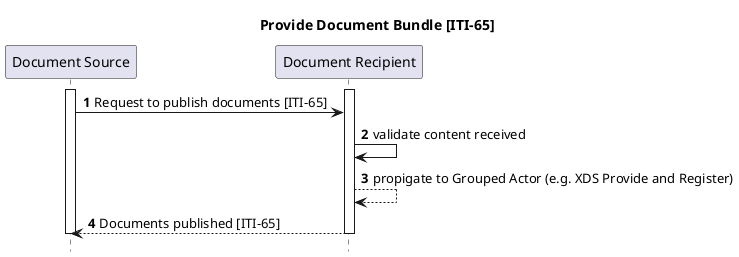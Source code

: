 @startuml
title Provide Document Bundle [ITI-65]
hide footbox
participant "Document Source" as DocumentSource
participant "Document Recipient" as DocumentRecipient
autonumber
activate DocumentSource
activate DocumentRecipient
DocumentSource -> DocumentRecipient : Request to publish documents [ITI-65]
DocumentRecipient -> DocumentRecipient : validate content received
DocumentRecipient --> DocumentRecipient : propigate to Grouped Actor (e.g. XDS Provide and Register)
DocumentRecipient --> DocumentSource : Documents published [ITI-65]
deactivate DocumentSource
deactivate DocumentRecipient
@enduml
